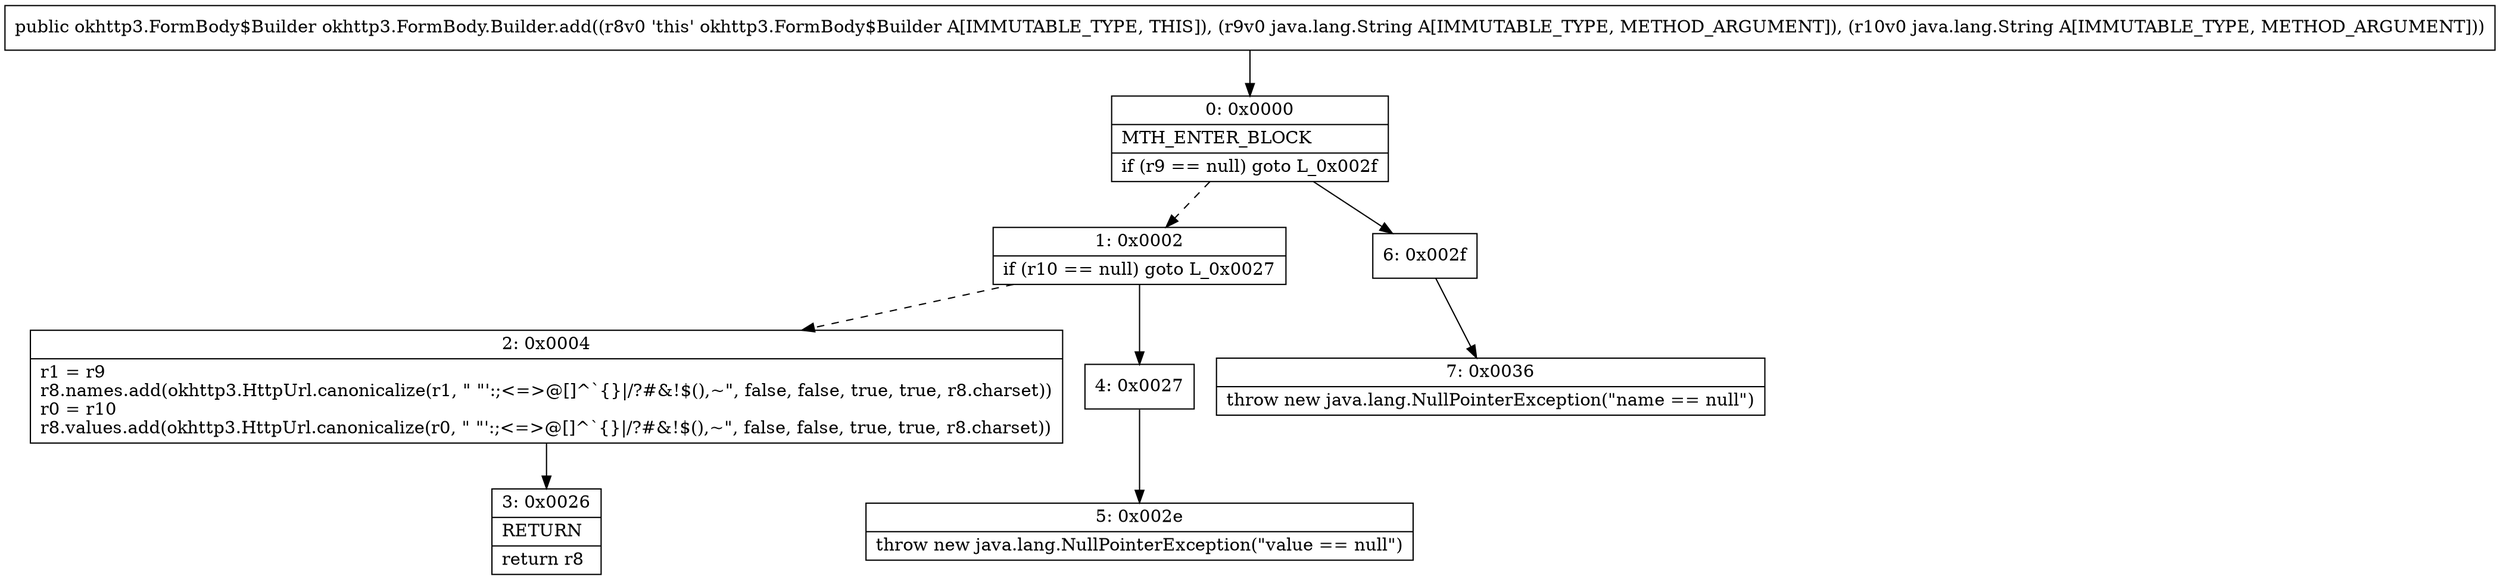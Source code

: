 digraph "CFG forokhttp3.FormBody.Builder.add(Ljava\/lang\/String;Ljava\/lang\/String;)Lokhttp3\/FormBody$Builder;" {
Node_0 [shape=record,label="{0\:\ 0x0000|MTH_ENTER_BLOCK\l|if (r9 == null) goto L_0x002f\l}"];
Node_1 [shape=record,label="{1\:\ 0x0002|if (r10 == null) goto L_0x0027\l}"];
Node_2 [shape=record,label="{2\:\ 0x0004|r1 = r9\lr8.names.add(okhttp3.HttpUrl.canonicalize(r1, \" \"':;\<=\>@[]^`\{\}\|\/?#&!$(),~\", false, false, true, true, r8.charset))\lr0 = r10\lr8.values.add(okhttp3.HttpUrl.canonicalize(r0, \" \"':;\<=\>@[]^`\{\}\|\/?#&!$(),~\", false, false, true, true, r8.charset))\l}"];
Node_3 [shape=record,label="{3\:\ 0x0026|RETURN\l|return r8\l}"];
Node_4 [shape=record,label="{4\:\ 0x0027}"];
Node_5 [shape=record,label="{5\:\ 0x002e|throw new java.lang.NullPointerException(\"value == null\")\l}"];
Node_6 [shape=record,label="{6\:\ 0x002f}"];
Node_7 [shape=record,label="{7\:\ 0x0036|throw new java.lang.NullPointerException(\"name == null\")\l}"];
MethodNode[shape=record,label="{public okhttp3.FormBody$Builder okhttp3.FormBody.Builder.add((r8v0 'this' okhttp3.FormBody$Builder A[IMMUTABLE_TYPE, THIS]), (r9v0 java.lang.String A[IMMUTABLE_TYPE, METHOD_ARGUMENT]), (r10v0 java.lang.String A[IMMUTABLE_TYPE, METHOD_ARGUMENT])) }"];
MethodNode -> Node_0;
Node_0 -> Node_1[style=dashed];
Node_0 -> Node_6;
Node_1 -> Node_2[style=dashed];
Node_1 -> Node_4;
Node_2 -> Node_3;
Node_4 -> Node_5;
Node_6 -> Node_7;
}

